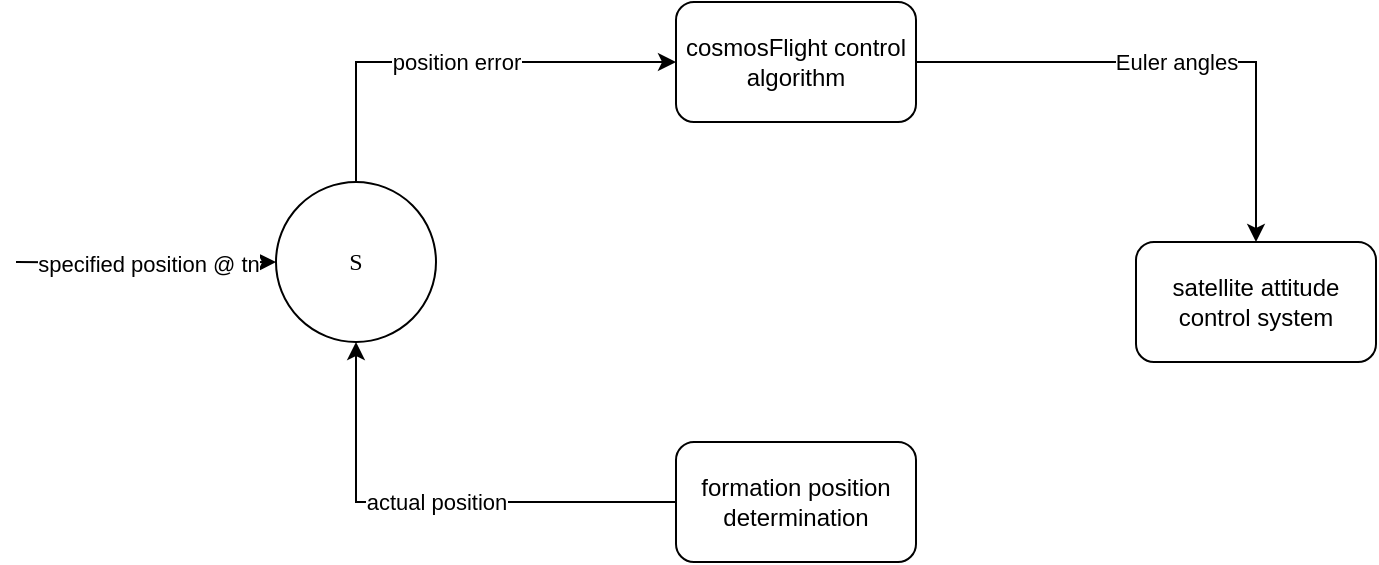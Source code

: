 <mxfile version="20.7.4" type="github">
  <diagram id="Xfj5n7e3JJY6A1mSw3fe" name="Page-1">
    <mxGraphModel dx="1382" dy="718" grid="1" gridSize="10" guides="1" tooltips="1" connect="1" arrows="1" fold="1" page="1" pageScale="1" pageWidth="827" pageHeight="1169" math="0" shadow="0">
      <root>
        <mxCell id="0" />
        <mxCell id="1" parent="0" />
        <mxCell id="DxF82iQ1Xe6bMLV_p6Q5-1" value="&lt;font face=&quot;greekC&quot;&gt;S&lt;/font&gt;" style="ellipse;whiteSpace=wrap;html=1;aspect=fixed;" vertex="1" parent="1">
          <mxGeometry x="210" y="340" width="80" height="80" as="geometry" />
        </mxCell>
        <mxCell id="DxF82iQ1Xe6bMLV_p6Q5-9" value="actual position" style="edgeStyle=orthogonalEdgeStyle;rounded=0;orthogonalLoop=1;jettySize=auto;html=1;exitX=0;exitY=0.5;exitDx=0;exitDy=0;entryX=0.5;entryY=1;entryDx=0;entryDy=0;" edge="1" parent="1" source="DxF82iQ1Xe6bMLV_p6Q5-5" target="DxF82iQ1Xe6bMLV_p6Q5-1">
          <mxGeometry relative="1" as="geometry" />
        </mxCell>
        <mxCell id="DxF82iQ1Xe6bMLV_p6Q5-5" value="formation position determination" style="rounded=1;whiteSpace=wrap;html=1;" vertex="1" parent="1">
          <mxGeometry x="410" y="470" width="120" height="60" as="geometry" />
        </mxCell>
        <mxCell id="DxF82iQ1Xe6bMLV_p6Q5-11" value="cosmosFlight control algorithm" style="rounded=1;whiteSpace=wrap;html=1;" vertex="1" parent="1">
          <mxGeometry x="410" y="250" width="120" height="60" as="geometry" />
        </mxCell>
        <mxCell id="DxF82iQ1Xe6bMLV_p6Q5-12" value="position error" style="edgeStyle=orthogonalEdgeStyle;rounded=0;orthogonalLoop=1;jettySize=auto;html=1;exitX=0.5;exitY=0;exitDx=0;exitDy=0;entryX=0;entryY=0.5;entryDx=0;entryDy=0;" edge="1" parent="1" source="DxF82iQ1Xe6bMLV_p6Q5-1" target="DxF82iQ1Xe6bMLV_p6Q5-11">
          <mxGeometry relative="1" as="geometry">
            <mxPoint x="420" y="510" as="sourcePoint" />
            <mxPoint x="260" y="430" as="targetPoint" />
          </mxGeometry>
        </mxCell>
        <mxCell id="DxF82iQ1Xe6bMLV_p6Q5-14" value="satellite attitude control system" style="rounded=1;whiteSpace=wrap;html=1;" vertex="1" parent="1">
          <mxGeometry x="640" y="370" width="120" height="60" as="geometry" />
        </mxCell>
        <mxCell id="DxF82iQ1Xe6bMLV_p6Q5-16" value="Euler angles" style="edgeStyle=orthogonalEdgeStyle;rounded=0;orthogonalLoop=1;jettySize=auto;html=1;exitX=1;exitY=0.5;exitDx=0;exitDy=0;entryX=0.5;entryY=0;entryDx=0;entryDy=0;" edge="1" parent="1" source="DxF82iQ1Xe6bMLV_p6Q5-11" target="DxF82iQ1Xe6bMLV_p6Q5-14">
          <mxGeometry relative="1" as="geometry">
            <mxPoint x="260" y="350" as="sourcePoint" />
            <mxPoint x="420" y="290" as="targetPoint" />
          </mxGeometry>
        </mxCell>
        <mxCell id="DxF82iQ1Xe6bMLV_p6Q5-18" value="specified position @ tn" style="edgeStyle=orthogonalEdgeStyle;rounded=0;orthogonalLoop=1;jettySize=auto;html=1;entryX=0;entryY=0.5;entryDx=0;entryDy=0;" edge="1" parent="1" target="DxF82iQ1Xe6bMLV_p6Q5-1">
          <mxGeometry relative="1" as="geometry">
            <mxPoint x="80" y="380" as="sourcePoint" />
            <mxPoint y="290" as="targetPoint" />
          </mxGeometry>
        </mxCell>
      </root>
    </mxGraphModel>
  </diagram>
</mxfile>
